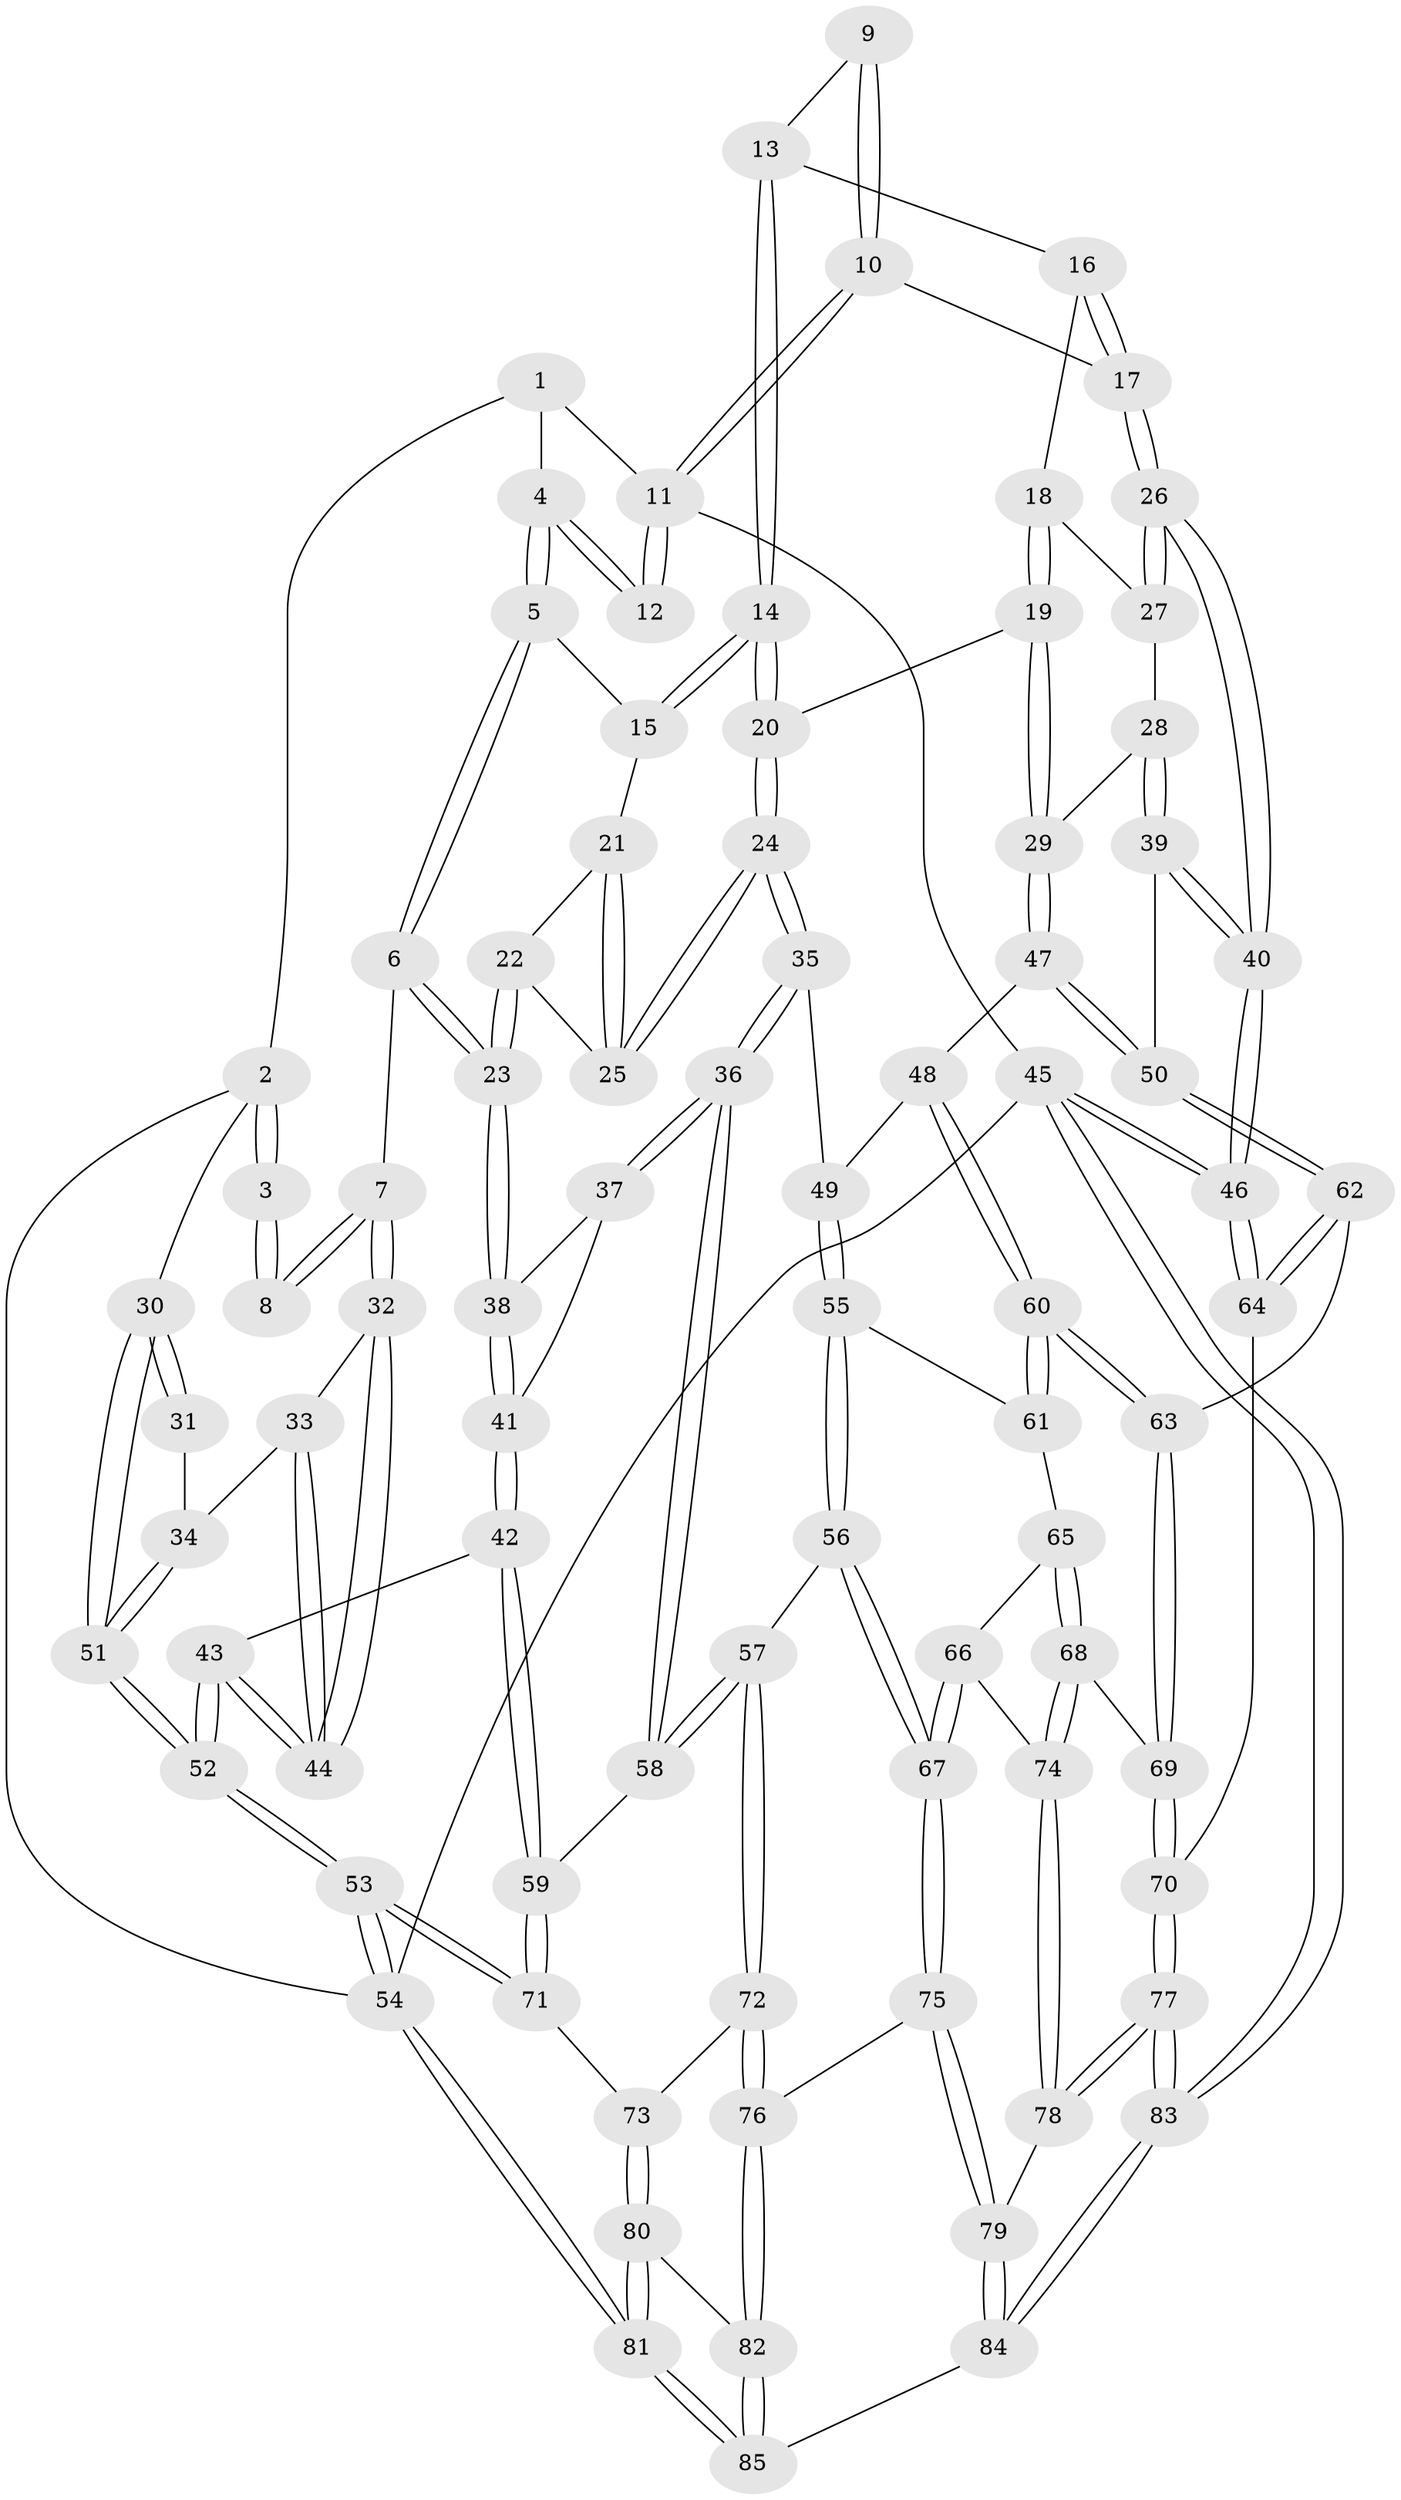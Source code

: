 // Generated by graph-tools (version 1.1) at 2025/17/03/09/25 04:17:08]
// undirected, 85 vertices, 209 edges
graph export_dot {
graph [start="1"]
  node [color=gray90,style=filled];
  1 [pos="+0.285027872021401+0"];
  2 [pos="+0+0.13825393240252548"];
  3 [pos="+0.18149871247281044+0.10842453633570105"];
  4 [pos="+0.5513143104784601+0"];
  5 [pos="+0.5581919007346688+0.08506908447450948"];
  6 [pos="+0.2739319449258531+0.38876454193342563"];
  7 [pos="+0.2650513142054678+0.38731975854679357"];
  8 [pos="+0.14394723690471284+0.30648120248230865"];
  9 [pos="+0.8540038651622164+0.08879398793550343"];
  10 [pos="+1+0.07824925335507704"];
  11 [pos="+1+0"];
  12 [pos="+0.5709757143045887+0"];
  13 [pos="+0.8614138272645743+0.257990162669899"];
  14 [pos="+0.708493845066472+0.3226227950055128"];
  15 [pos="+0.6077142699331014+0.19857081695515982"];
  16 [pos="+0.9271308768405284+0.2656050635062659"];
  17 [pos="+1+0.12728652514531"];
  18 [pos="+0.9190989044708961+0.3798191125715972"];
  19 [pos="+0.7581085550044636+0.4608178693933207"];
  20 [pos="+0.723640516352329+0.43517343033278166"];
  21 [pos="+0.4994405678987751+0.36589011198767657"];
  22 [pos="+0.35142958358271126+0.4094552532967392"];
  23 [pos="+0.3007309422852051+0.41080248099237315"];
  24 [pos="+0.5857004703414501+0.5236647872799345"];
  25 [pos="+0.5333112865653626+0.46890016296537074"];
  26 [pos="+1+0.3207907017735251"];
  27 [pos="+0.9202424492684556+0.3803798020538768"];
  28 [pos="+1+0.4817374501795249"];
  29 [pos="+0.7758843019601858+0.48328761872090936"];
  30 [pos="+0+0.3501528247033119"];
  31 [pos="+0.11469110378189452+0.31435287458508315"];
  32 [pos="+0.23482875985222812+0.4458057459001081"];
  33 [pos="+0.07716426242353433+0.5670107438571345"];
  34 [pos="+0.07676018282255069+0.5667815306237276"];
  35 [pos="+0.5763096760573475+0.5396281097290435"];
  36 [pos="+0.4633757577134211+0.6350435667350701"];
  37 [pos="+0.38115873218432444+0.5524443774106095"];
  38 [pos="+0.3216128351338774+0.454164772700345"];
  39 [pos="+1+0.5103764707962982"];
  40 [pos="+1+0.4916853336937317"];
  41 [pos="+0.2433205641051671+0.6396234021866735"];
  42 [pos="+0.1814531299196569+0.699750331910732"];
  43 [pos="+0.17432294903204282+0.6973146821767697"];
  44 [pos="+0.1686333628419123+0.6760123950699299"];
  45 [pos="+1+1"];
  46 [pos="+1+0.8123799107082489"];
  47 [pos="+0.7851390396410091+0.5123182338908497"];
  48 [pos="+0.7545613845634673+0.6348039707460137"];
  49 [pos="+0.6599378909438615+0.650592937037346"];
  50 [pos="+0.9132364071111909+0.6282502158574714"];
  51 [pos="+0+0.5398613070853306"];
  52 [pos="+0+0.9297927773359859"];
  53 [pos="+0+1"];
  54 [pos="+0+1"];
  55 [pos="+0.6543117769623342+0.6928556678739347"];
  56 [pos="+0.5063399100260583+0.7419744451288416"];
  57 [pos="+0.4669093400021684+0.7028556738254786"];
  58 [pos="+0.45832635421941204+0.6770531528573985"];
  59 [pos="+0.19961328770404485+0.7118539621517089"];
  60 [pos="+0.7672405434232017+0.6893033138386742"];
  61 [pos="+0.6731142262570969+0.711035152933387"];
  62 [pos="+0.9082916939874036+0.7109002497197731"];
  63 [pos="+0.8012391453008902+0.7360074510105644"];
  64 [pos="+1+0.7982535780490424"];
  65 [pos="+0.6741349603897956+0.723263116552103"];
  66 [pos="+0.6405271101670974+0.8016328929364711"];
  67 [pos="+0.5451935419702154+0.8116622584636637"];
  68 [pos="+0.7675496262557444+0.8012838779819275"];
  69 [pos="+0.769618580444082+0.8005195624845621"];
  70 [pos="+0.8777283563436035+0.9139272790241857"];
  71 [pos="+0.2526307754842123+0.8187874165369774"];
  72 [pos="+0.339839826445789+0.8538030138416999"];
  73 [pos="+0.30183740323482056+0.8555507282912301"];
  74 [pos="+0.7233656344081479+0.8280174230602707"];
  75 [pos="+0.5385874822623935+0.9298171268767909"];
  76 [pos="+0.3915261373238241+0.9086514983723002"];
  77 [pos="+0.847876100490586+1"];
  78 [pos="+0.7053520079383968+0.9056540655434036"];
  79 [pos="+0.551135610326319+0.9575866223702536"];
  80 [pos="+0.29847130259060406+0.8648117124764608"];
  81 [pos="+0+1"];
  82 [pos="+0.33547150505195156+1"];
  83 [pos="+0.876897994204838+1"];
  84 [pos="+0.5557151718196081+1"];
  85 [pos="+0.29412678124790753+1"];
  1 -- 2;
  1 -- 4;
  1 -- 11;
  2 -- 3;
  2 -- 3;
  2 -- 30;
  2 -- 54;
  3 -- 8;
  3 -- 8;
  4 -- 5;
  4 -- 5;
  4 -- 12;
  4 -- 12;
  5 -- 6;
  5 -- 6;
  5 -- 15;
  6 -- 7;
  6 -- 23;
  6 -- 23;
  7 -- 8;
  7 -- 8;
  7 -- 32;
  7 -- 32;
  9 -- 10;
  9 -- 10;
  9 -- 13;
  10 -- 11;
  10 -- 11;
  10 -- 17;
  11 -- 12;
  11 -- 12;
  11 -- 45;
  13 -- 14;
  13 -- 14;
  13 -- 16;
  14 -- 15;
  14 -- 15;
  14 -- 20;
  14 -- 20;
  15 -- 21;
  16 -- 17;
  16 -- 17;
  16 -- 18;
  17 -- 26;
  17 -- 26;
  18 -- 19;
  18 -- 19;
  18 -- 27;
  19 -- 20;
  19 -- 29;
  19 -- 29;
  20 -- 24;
  20 -- 24;
  21 -- 22;
  21 -- 25;
  21 -- 25;
  22 -- 23;
  22 -- 23;
  22 -- 25;
  23 -- 38;
  23 -- 38;
  24 -- 25;
  24 -- 25;
  24 -- 35;
  24 -- 35;
  26 -- 27;
  26 -- 27;
  26 -- 40;
  26 -- 40;
  27 -- 28;
  28 -- 29;
  28 -- 39;
  28 -- 39;
  29 -- 47;
  29 -- 47;
  30 -- 31;
  30 -- 31;
  30 -- 51;
  30 -- 51;
  31 -- 34;
  32 -- 33;
  32 -- 44;
  32 -- 44;
  33 -- 34;
  33 -- 44;
  33 -- 44;
  34 -- 51;
  34 -- 51;
  35 -- 36;
  35 -- 36;
  35 -- 49;
  36 -- 37;
  36 -- 37;
  36 -- 58;
  36 -- 58;
  37 -- 38;
  37 -- 41;
  38 -- 41;
  38 -- 41;
  39 -- 40;
  39 -- 40;
  39 -- 50;
  40 -- 46;
  40 -- 46;
  41 -- 42;
  41 -- 42;
  42 -- 43;
  42 -- 59;
  42 -- 59;
  43 -- 44;
  43 -- 44;
  43 -- 52;
  43 -- 52;
  45 -- 46;
  45 -- 46;
  45 -- 83;
  45 -- 83;
  45 -- 54;
  46 -- 64;
  46 -- 64;
  47 -- 48;
  47 -- 50;
  47 -- 50;
  48 -- 49;
  48 -- 60;
  48 -- 60;
  49 -- 55;
  49 -- 55;
  50 -- 62;
  50 -- 62;
  51 -- 52;
  51 -- 52;
  52 -- 53;
  52 -- 53;
  53 -- 54;
  53 -- 54;
  53 -- 71;
  53 -- 71;
  54 -- 81;
  54 -- 81;
  55 -- 56;
  55 -- 56;
  55 -- 61;
  56 -- 57;
  56 -- 67;
  56 -- 67;
  57 -- 58;
  57 -- 58;
  57 -- 72;
  57 -- 72;
  58 -- 59;
  59 -- 71;
  59 -- 71;
  60 -- 61;
  60 -- 61;
  60 -- 63;
  60 -- 63;
  61 -- 65;
  62 -- 63;
  62 -- 64;
  62 -- 64;
  63 -- 69;
  63 -- 69;
  64 -- 70;
  65 -- 66;
  65 -- 68;
  65 -- 68;
  66 -- 67;
  66 -- 67;
  66 -- 74;
  67 -- 75;
  67 -- 75;
  68 -- 69;
  68 -- 74;
  68 -- 74;
  69 -- 70;
  69 -- 70;
  70 -- 77;
  70 -- 77;
  71 -- 73;
  72 -- 73;
  72 -- 76;
  72 -- 76;
  73 -- 80;
  73 -- 80;
  74 -- 78;
  74 -- 78;
  75 -- 76;
  75 -- 79;
  75 -- 79;
  76 -- 82;
  76 -- 82;
  77 -- 78;
  77 -- 78;
  77 -- 83;
  77 -- 83;
  78 -- 79;
  79 -- 84;
  79 -- 84;
  80 -- 81;
  80 -- 81;
  80 -- 82;
  81 -- 85;
  81 -- 85;
  82 -- 85;
  82 -- 85;
  83 -- 84;
  83 -- 84;
  84 -- 85;
}
